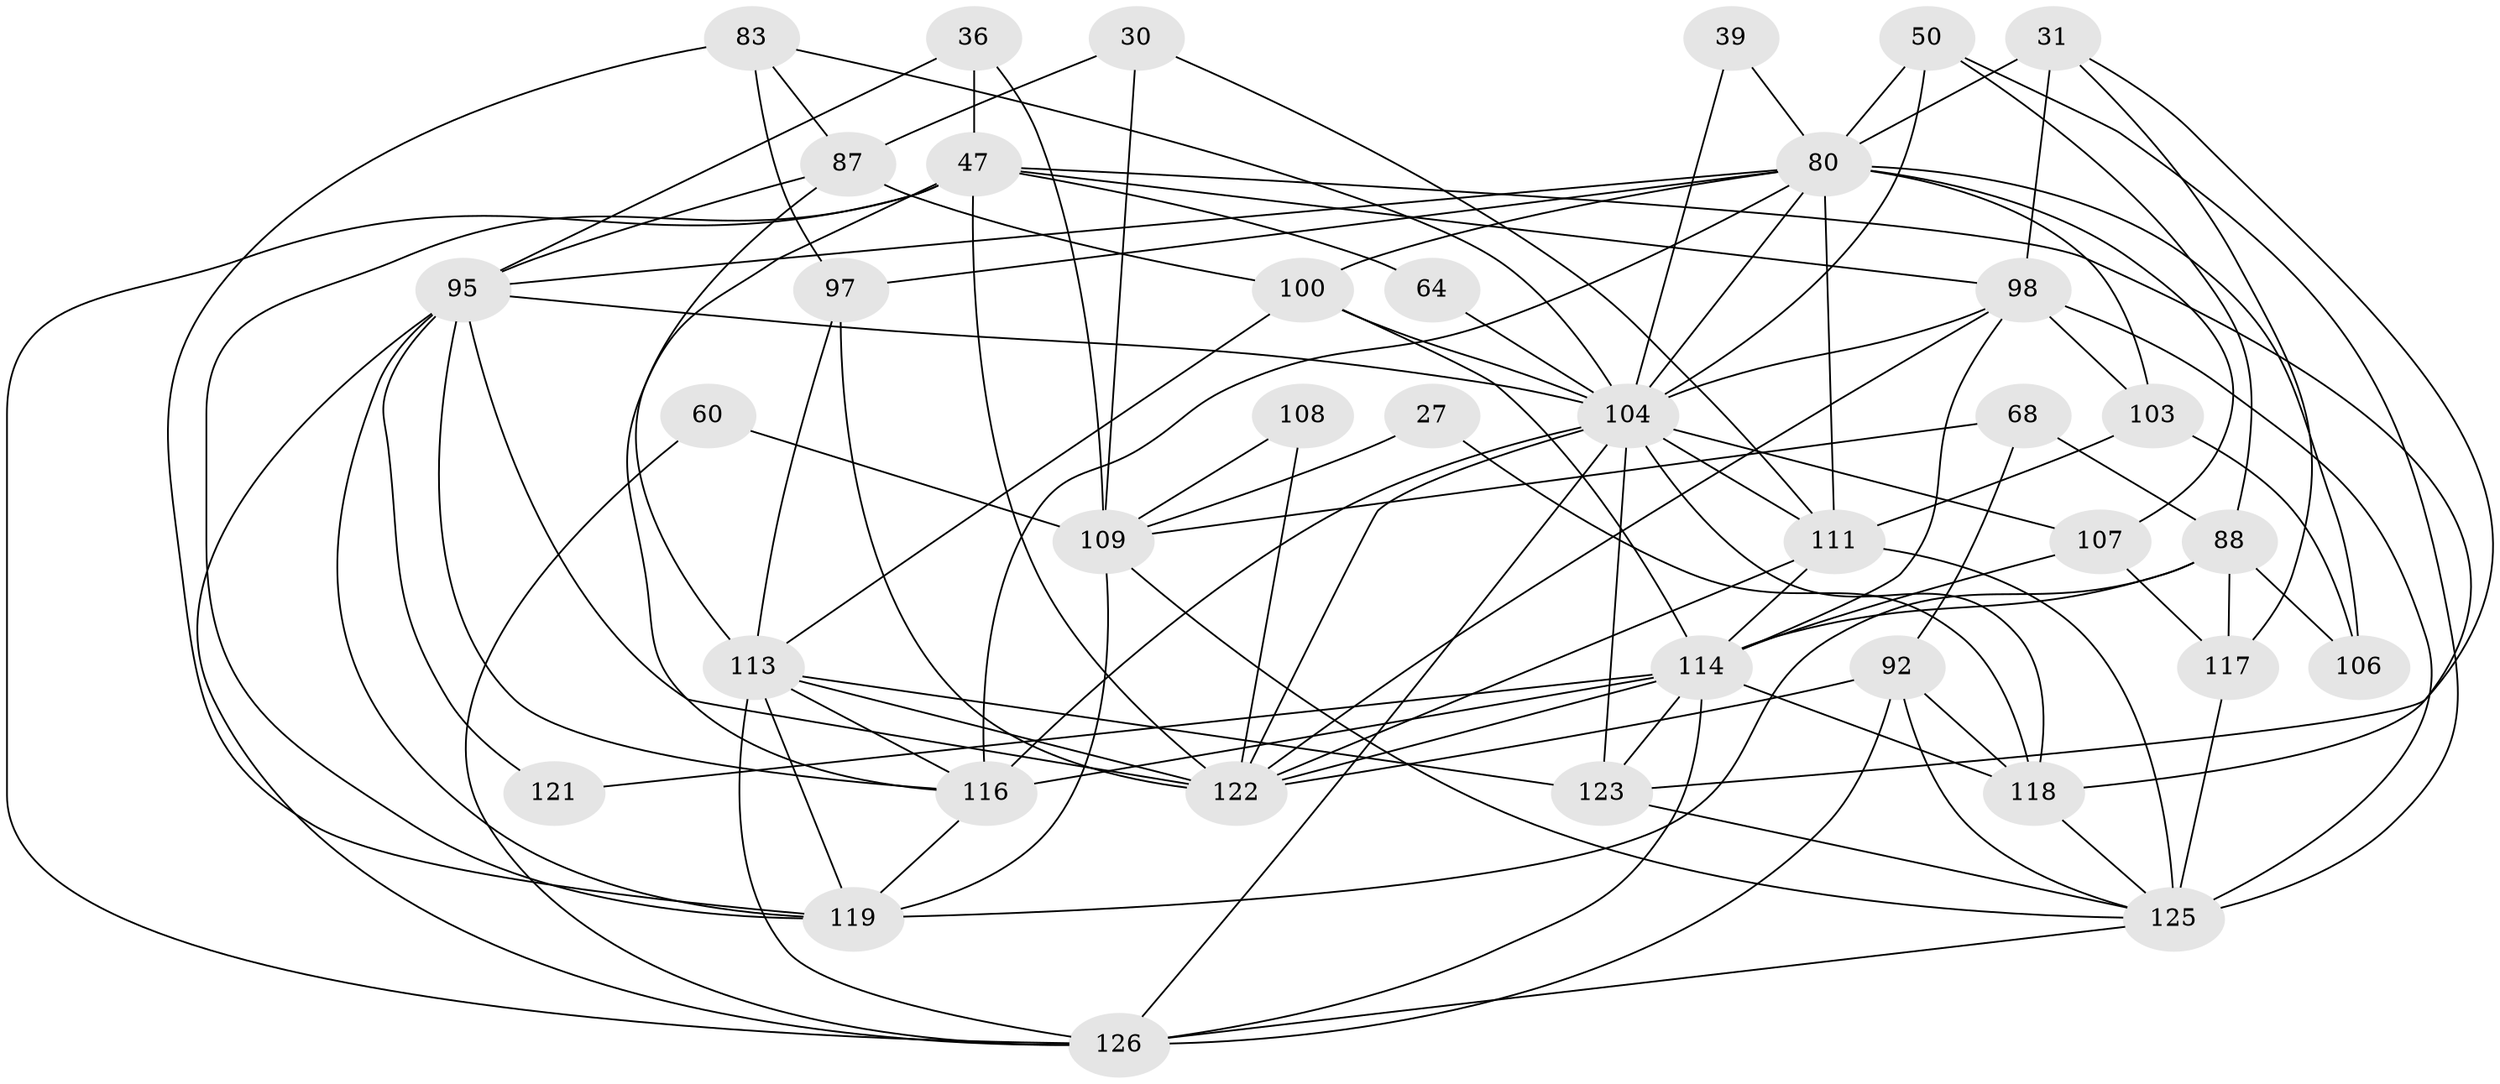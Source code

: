 // original degree distribution, {5: 0.12698412698412698, 4: 0.3333333333333333, 7: 0.07142857142857142, 6: 0.06349206349206349, 3: 0.23809523809523808, 2: 0.15079365079365079, 8: 0.007936507936507936, 9: 0.007936507936507936}
// Generated by graph-tools (version 1.1) at 2025/55/03/04/25 21:55:08]
// undirected, 37 vertices, 105 edges
graph export_dot {
graph [start="1"]
  node [color=gray90,style=filled];
  27;
  30;
  31;
  36;
  39;
  47 [super="+24"];
  50;
  60;
  64 [super="+58"];
  68;
  80 [super="+73+70"];
  83 [super="+22"];
  87 [super="+65"];
  88 [super="+79"];
  92 [super="+69+42+43"];
  95 [super="+75+62"];
  97 [super="+44"];
  98 [super="+66+29+53"];
  100 [super="+55+17"];
  103;
  104 [super="+12+48+82"];
  106;
  107 [super="+18"];
  108;
  109 [super="+105+93"];
  111 [super="+96"];
  113 [super="+20+71"];
  114 [super="+110+112"];
  116 [super="+76+99"];
  117 [super="+25"];
  118;
  119 [super="+74+15+67"];
  121;
  122 [super="+45+120+115"];
  123 [super="+90+61"];
  125 [super="+89+84"];
  126 [super="+91+124"];
  27 -- 118;
  27 -- 109;
  30 -- 87 [weight=2];
  30 -- 109;
  30 -- 111 [weight=2];
  31 -- 80 [weight=3];
  31 -- 117 [weight=2];
  31 -- 123;
  31 -- 98;
  36 -- 47 [weight=2];
  36 -- 109 [weight=3];
  36 -- 95 [weight=2];
  39 -- 104;
  39 -- 80;
  47 -- 64;
  47 -- 118;
  47 -- 98;
  47 -- 126 [weight=2];
  47 -- 119;
  47 -- 122 [weight=2];
  47 -- 116;
  50 -- 88;
  50 -- 125;
  50 -- 104;
  50 -- 80;
  60 -- 109;
  60 -- 126;
  64 -- 104 [weight=2];
  68 -- 109;
  68 -- 88 [weight=2];
  68 -- 92;
  80 -- 100 [weight=2];
  80 -- 95 [weight=3];
  80 -- 104 [weight=2];
  80 -- 106;
  80 -- 111;
  80 -- 97 [weight=3];
  80 -- 103;
  80 -- 107 [weight=2];
  80 -- 116;
  83 -- 97 [weight=2];
  83 -- 87;
  83 -- 104;
  83 -- 119;
  87 -- 100;
  87 -- 113;
  87 -- 95;
  88 -- 106 [weight=2];
  88 -- 117;
  88 -- 114;
  88 -- 119;
  92 -- 118 [weight=2];
  92 -- 126 [weight=2];
  92 -- 125;
  92 -- 122 [weight=3];
  95 -- 104 [weight=2];
  95 -- 122 [weight=2];
  95 -- 119;
  95 -- 126;
  95 -- 116;
  95 -- 121;
  97 -- 113;
  97 -- 122 [weight=2];
  98 -- 104 [weight=6];
  98 -- 103;
  98 -- 125 [weight=4];
  98 -- 114 [weight=2];
  98 -- 122;
  100 -- 113;
  100 -- 114 [weight=2];
  100 -- 104 [weight=2];
  103 -- 106;
  103 -- 111 [weight=2];
  104 -- 126 [weight=2];
  104 -- 107;
  104 -- 111 [weight=2];
  104 -- 116 [weight=3];
  104 -- 118 [weight=3];
  104 -- 122 [weight=4];
  104 -- 123;
  107 -- 117;
  107 -- 114;
  108 -- 109;
  108 -- 122;
  109 -- 125;
  109 -- 119;
  111 -- 122 [weight=2];
  111 -- 114 [weight=2];
  111 -- 125;
  113 -- 126 [weight=2];
  113 -- 119;
  113 -- 123;
  113 -- 122 [weight=4];
  113 -- 116;
  114 -- 116 [weight=2];
  114 -- 121;
  114 -- 126;
  114 -- 118;
  114 -- 123;
  114 -- 122 [weight=2];
  116 -- 119;
  117 -- 125;
  118 -- 125;
  123 -- 125;
  125 -- 126;
}
